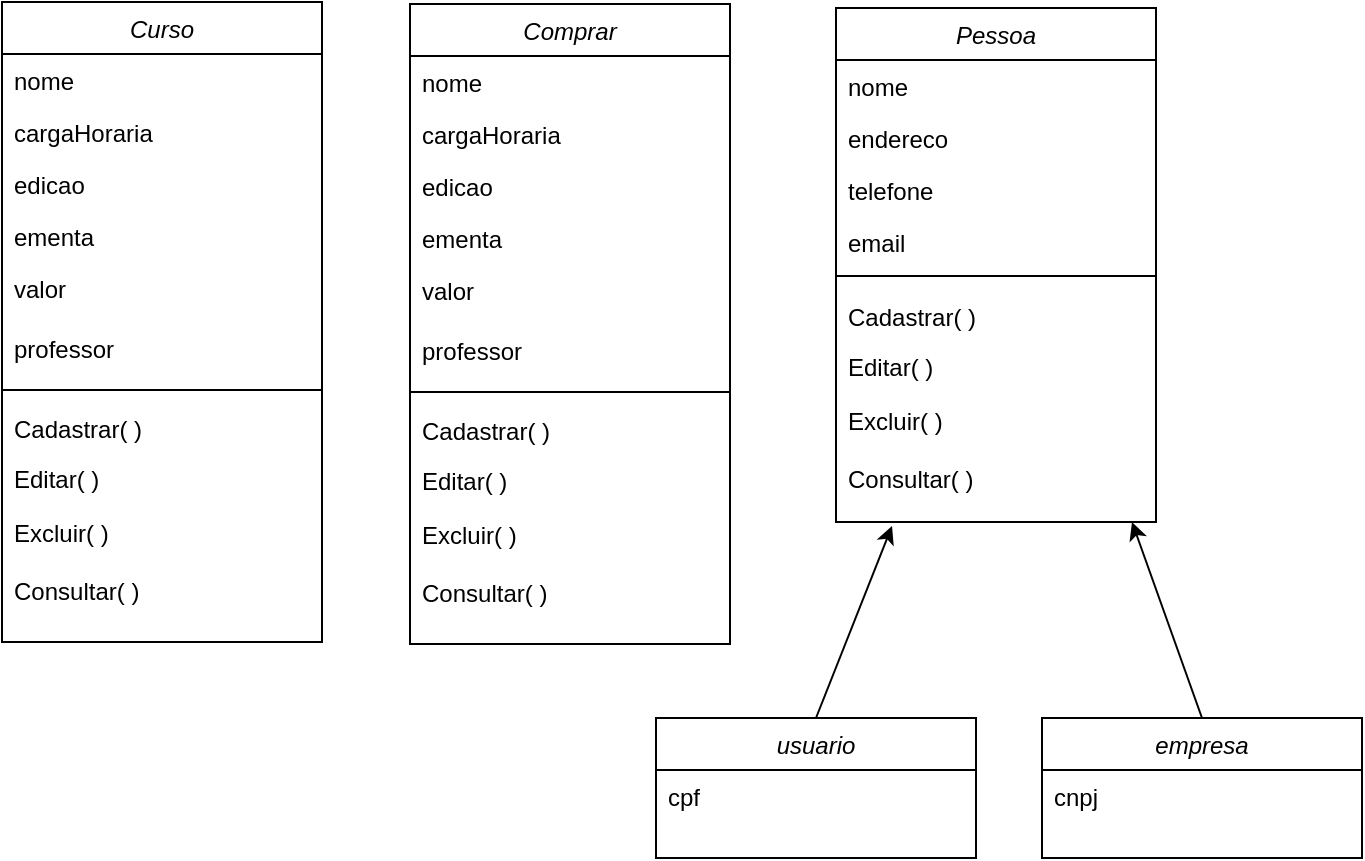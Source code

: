 <mxfile version="22.1.5" type="device">
  <diagram id="C5RBs43oDa-KdzZeNtuy" name="Page-1">
    <mxGraphModel dx="880" dy="446" grid="1" gridSize="10" guides="1" tooltips="1" connect="1" arrows="1" fold="1" page="1" pageScale="1" pageWidth="827" pageHeight="1169" math="0" shadow="0">
      <root>
        <mxCell id="WIyWlLk6GJQsqaUBKTNV-0" />
        <mxCell id="WIyWlLk6GJQsqaUBKTNV-1" parent="WIyWlLk6GJQsqaUBKTNV-0" />
        <mxCell id="zkfFHV4jXpPFQw0GAbJ--0" value="Curso" style="swimlane;fontStyle=2;align=center;verticalAlign=top;childLayout=stackLayout;horizontal=1;startSize=26;horizontalStack=0;resizeParent=1;resizeLast=0;collapsible=1;marginBottom=0;rounded=0;shadow=0;strokeWidth=1;" parent="WIyWlLk6GJQsqaUBKTNV-1" vertex="1">
          <mxGeometry x="135" y="60" width="160" height="320" as="geometry">
            <mxRectangle x="230" y="140" width="160" height="26" as="alternateBounds" />
          </mxGeometry>
        </mxCell>
        <mxCell id="zkfFHV4jXpPFQw0GAbJ--1" value="nome" style="text;align=left;verticalAlign=top;spacingLeft=4;spacingRight=4;overflow=hidden;rotatable=0;points=[[0,0.5],[1,0.5]];portConstraint=eastwest;" parent="zkfFHV4jXpPFQw0GAbJ--0" vertex="1">
          <mxGeometry y="26" width="160" height="26" as="geometry" />
        </mxCell>
        <mxCell id="zkfFHV4jXpPFQw0GAbJ--2" value="cargaHoraria" style="text;align=left;verticalAlign=top;spacingLeft=4;spacingRight=4;overflow=hidden;rotatable=0;points=[[0,0.5],[1,0.5]];portConstraint=eastwest;rounded=0;shadow=0;html=0;" parent="zkfFHV4jXpPFQw0GAbJ--0" vertex="1">
          <mxGeometry y="52" width="160" height="26" as="geometry" />
        </mxCell>
        <mxCell id="zkfFHV4jXpPFQw0GAbJ--3" value="edicao" style="text;align=left;verticalAlign=top;spacingLeft=4;spacingRight=4;overflow=hidden;rotatable=0;points=[[0,0.5],[1,0.5]];portConstraint=eastwest;rounded=0;shadow=0;html=0;" parent="zkfFHV4jXpPFQw0GAbJ--0" vertex="1">
          <mxGeometry y="78" width="160" height="26" as="geometry" />
        </mxCell>
        <mxCell id="zkfFHV4jXpPFQw0GAbJ--5" value="ementa" style="text;align=left;verticalAlign=top;spacingLeft=4;spacingRight=4;overflow=hidden;rotatable=0;points=[[0,0.5],[1,0.5]];portConstraint=eastwest;strokeWidth=0;" parent="zkfFHV4jXpPFQw0GAbJ--0" vertex="1">
          <mxGeometry y="104" width="160" height="26" as="geometry" />
        </mxCell>
        <mxCell id="z8nuAQCKOnmUVj4cNrMa-0" value="valor" style="text;align=left;verticalAlign=top;spacingLeft=4;spacingRight=4;overflow=hidden;rotatable=0;points=[[0,0.5],[1,0.5]];portConstraint=eastwest;strokeWidth=0;" vertex="1" parent="zkfFHV4jXpPFQw0GAbJ--0">
          <mxGeometry y="130" width="160" height="30" as="geometry" />
        </mxCell>
        <mxCell id="z8nuAQCKOnmUVj4cNrMa-1" value="professor" style="text;align=left;verticalAlign=top;spacingLeft=4;spacingRight=4;overflow=hidden;rotatable=0;points=[[0,0.5],[1,0.5]];portConstraint=eastwest;strokeWidth=1;" vertex="1" parent="zkfFHV4jXpPFQw0GAbJ--0">
          <mxGeometry y="160" width="160" height="30" as="geometry" />
        </mxCell>
        <mxCell id="z8nuAQCKOnmUVj4cNrMa-2" value="" style="line;html=1;strokeWidth=1;align=left;verticalAlign=middle;spacingTop=-1;spacingLeft=3;spacingRight=3;rotatable=0;labelPosition=right;points=[];portConstraint=eastwest;" vertex="1" parent="zkfFHV4jXpPFQw0GAbJ--0">
          <mxGeometry y="190" width="160" height="8" as="geometry" />
        </mxCell>
        <mxCell id="z8nuAQCKOnmUVj4cNrMa-3" value="Cadastrar( )" style="text;align=left;verticalAlign=top;spacingLeft=4;spacingRight=4;overflow=hidden;rotatable=0;points=[[0,0.5],[1,0.5]];portConstraint=eastwest;strokeWidth=1;" vertex="1" parent="WIyWlLk6GJQsqaUBKTNV-1">
          <mxGeometry x="135" y="260" width="160" height="30" as="geometry" />
        </mxCell>
        <mxCell id="z8nuAQCKOnmUVj4cNrMa-4" value="Editar( )" style="text;align=left;verticalAlign=top;spacingLeft=4;spacingRight=4;overflow=hidden;rotatable=0;points=[[0,0.5],[1,0.5]];portConstraint=eastwest;strokeWidth=1;" vertex="1" parent="WIyWlLk6GJQsqaUBKTNV-1">
          <mxGeometry x="135" y="285" width="160" height="30" as="geometry" />
        </mxCell>
        <mxCell id="z8nuAQCKOnmUVj4cNrMa-5" value="Excluir( )" style="text;align=left;verticalAlign=top;spacingLeft=4;spacingRight=4;overflow=hidden;rotatable=0;points=[[0,0.5],[1,0.5]];portConstraint=eastwest;strokeWidth=1;" vertex="1" parent="WIyWlLk6GJQsqaUBKTNV-1">
          <mxGeometry x="135" y="312" width="160" height="30" as="geometry" />
        </mxCell>
        <mxCell id="z8nuAQCKOnmUVj4cNrMa-6" value="Consultar( )" style="text;align=left;verticalAlign=top;spacingLeft=4;spacingRight=4;overflow=hidden;rotatable=0;points=[[0,0.5],[1,0.5]];portConstraint=eastwest;strokeWidth=1;" vertex="1" parent="WIyWlLk6GJQsqaUBKTNV-1">
          <mxGeometry x="135" y="341" width="160" height="30" as="geometry" />
        </mxCell>
        <mxCell id="z8nuAQCKOnmUVj4cNrMa-8" value="Comprar" style="swimlane;fontStyle=2;align=center;verticalAlign=top;childLayout=stackLayout;horizontal=1;startSize=26;horizontalStack=0;resizeParent=1;resizeLast=0;collapsible=1;marginBottom=0;rounded=0;shadow=0;strokeWidth=1;" vertex="1" parent="WIyWlLk6GJQsqaUBKTNV-1">
          <mxGeometry x="339" y="61" width="160" height="320" as="geometry">
            <mxRectangle x="230" y="140" width="160" height="26" as="alternateBounds" />
          </mxGeometry>
        </mxCell>
        <mxCell id="z8nuAQCKOnmUVj4cNrMa-9" value="nome" style="text;align=left;verticalAlign=top;spacingLeft=4;spacingRight=4;overflow=hidden;rotatable=0;points=[[0,0.5],[1,0.5]];portConstraint=eastwest;" vertex="1" parent="z8nuAQCKOnmUVj4cNrMa-8">
          <mxGeometry y="26" width="160" height="26" as="geometry" />
        </mxCell>
        <mxCell id="z8nuAQCKOnmUVj4cNrMa-10" value="cargaHoraria" style="text;align=left;verticalAlign=top;spacingLeft=4;spacingRight=4;overflow=hidden;rotatable=0;points=[[0,0.5],[1,0.5]];portConstraint=eastwest;rounded=0;shadow=0;html=0;" vertex="1" parent="z8nuAQCKOnmUVj4cNrMa-8">
          <mxGeometry y="52" width="160" height="26" as="geometry" />
        </mxCell>
        <mxCell id="z8nuAQCKOnmUVj4cNrMa-11" value="edicao" style="text;align=left;verticalAlign=top;spacingLeft=4;spacingRight=4;overflow=hidden;rotatable=0;points=[[0,0.5],[1,0.5]];portConstraint=eastwest;rounded=0;shadow=0;html=0;" vertex="1" parent="z8nuAQCKOnmUVj4cNrMa-8">
          <mxGeometry y="78" width="160" height="26" as="geometry" />
        </mxCell>
        <mxCell id="z8nuAQCKOnmUVj4cNrMa-12" value="ementa" style="text;align=left;verticalAlign=top;spacingLeft=4;spacingRight=4;overflow=hidden;rotatable=0;points=[[0,0.5],[1,0.5]];portConstraint=eastwest;strokeWidth=0;" vertex="1" parent="z8nuAQCKOnmUVj4cNrMa-8">
          <mxGeometry y="104" width="160" height="26" as="geometry" />
        </mxCell>
        <mxCell id="z8nuAQCKOnmUVj4cNrMa-13" value="valor" style="text;align=left;verticalAlign=top;spacingLeft=4;spacingRight=4;overflow=hidden;rotatable=0;points=[[0,0.5],[1,0.5]];portConstraint=eastwest;strokeWidth=0;" vertex="1" parent="z8nuAQCKOnmUVj4cNrMa-8">
          <mxGeometry y="130" width="160" height="30" as="geometry" />
        </mxCell>
        <mxCell id="z8nuAQCKOnmUVj4cNrMa-14" value="professor" style="text;align=left;verticalAlign=top;spacingLeft=4;spacingRight=4;overflow=hidden;rotatable=0;points=[[0,0.5],[1,0.5]];portConstraint=eastwest;strokeWidth=1;" vertex="1" parent="z8nuAQCKOnmUVj4cNrMa-8">
          <mxGeometry y="160" width="160" height="30" as="geometry" />
        </mxCell>
        <mxCell id="z8nuAQCKOnmUVj4cNrMa-15" value="" style="line;html=1;strokeWidth=1;align=left;verticalAlign=middle;spacingTop=-1;spacingLeft=3;spacingRight=3;rotatable=0;labelPosition=right;points=[];portConstraint=eastwest;" vertex="1" parent="z8nuAQCKOnmUVj4cNrMa-8">
          <mxGeometry y="190" width="160" height="8" as="geometry" />
        </mxCell>
        <mxCell id="z8nuAQCKOnmUVj4cNrMa-16" value="Cadastrar( )" style="text;align=left;verticalAlign=top;spacingLeft=4;spacingRight=4;overflow=hidden;rotatable=0;points=[[0,0.5],[1,0.5]];portConstraint=eastwest;strokeWidth=1;" vertex="1" parent="WIyWlLk6GJQsqaUBKTNV-1">
          <mxGeometry x="339" y="261" width="160" height="30" as="geometry" />
        </mxCell>
        <mxCell id="z8nuAQCKOnmUVj4cNrMa-17" value="Editar( )" style="text;align=left;verticalAlign=top;spacingLeft=4;spacingRight=4;overflow=hidden;rotatable=0;points=[[0,0.5],[1,0.5]];portConstraint=eastwest;strokeWidth=1;" vertex="1" parent="WIyWlLk6GJQsqaUBKTNV-1">
          <mxGeometry x="339" y="286" width="160" height="30" as="geometry" />
        </mxCell>
        <mxCell id="z8nuAQCKOnmUVj4cNrMa-18" value="Excluir( )" style="text;align=left;verticalAlign=top;spacingLeft=4;spacingRight=4;overflow=hidden;rotatable=0;points=[[0,0.5],[1,0.5]];portConstraint=eastwest;strokeWidth=1;" vertex="1" parent="WIyWlLk6GJQsqaUBKTNV-1">
          <mxGeometry x="339" y="313" width="160" height="30" as="geometry" />
        </mxCell>
        <mxCell id="z8nuAQCKOnmUVj4cNrMa-19" value="Consultar( )" style="text;align=left;verticalAlign=top;spacingLeft=4;spacingRight=4;overflow=hidden;rotatable=0;points=[[0,0.5],[1,0.5]];portConstraint=eastwest;strokeWidth=1;" vertex="1" parent="WIyWlLk6GJQsqaUBKTNV-1">
          <mxGeometry x="339" y="342" width="160" height="30" as="geometry" />
        </mxCell>
        <mxCell id="z8nuAQCKOnmUVj4cNrMa-20" value="Pessoa" style="swimlane;fontStyle=2;align=center;verticalAlign=top;childLayout=stackLayout;horizontal=1;startSize=26;horizontalStack=0;resizeParent=1;resizeLast=0;collapsible=1;marginBottom=0;rounded=0;shadow=0;strokeWidth=1;" vertex="1" parent="WIyWlLk6GJQsqaUBKTNV-1">
          <mxGeometry x="552" y="63" width="160" height="257" as="geometry">
            <mxRectangle x="230" y="140" width="160" height="26" as="alternateBounds" />
          </mxGeometry>
        </mxCell>
        <mxCell id="z8nuAQCKOnmUVj4cNrMa-21" value="nome" style="text;align=left;verticalAlign=top;spacingLeft=4;spacingRight=4;overflow=hidden;rotatable=0;points=[[0,0.5],[1,0.5]];portConstraint=eastwest;" vertex="1" parent="z8nuAQCKOnmUVj4cNrMa-20">
          <mxGeometry y="26" width="160" height="26" as="geometry" />
        </mxCell>
        <mxCell id="z8nuAQCKOnmUVj4cNrMa-22" value="endereco" style="text;align=left;verticalAlign=top;spacingLeft=4;spacingRight=4;overflow=hidden;rotatable=0;points=[[0,0.5],[1,0.5]];portConstraint=eastwest;rounded=0;shadow=0;html=0;" vertex="1" parent="z8nuAQCKOnmUVj4cNrMa-20">
          <mxGeometry y="52" width="160" height="26" as="geometry" />
        </mxCell>
        <mxCell id="z8nuAQCKOnmUVj4cNrMa-23" value="telefone" style="text;align=left;verticalAlign=top;spacingLeft=4;spacingRight=4;overflow=hidden;rotatable=0;points=[[0,0.5],[1,0.5]];portConstraint=eastwest;rounded=0;shadow=0;html=0;" vertex="1" parent="z8nuAQCKOnmUVj4cNrMa-20">
          <mxGeometry y="78" width="160" height="26" as="geometry" />
        </mxCell>
        <mxCell id="z8nuAQCKOnmUVj4cNrMa-24" value="email" style="text;align=left;verticalAlign=top;spacingLeft=4;spacingRight=4;overflow=hidden;rotatable=0;points=[[0,0.5],[1,0.5]];portConstraint=eastwest;strokeWidth=0;" vertex="1" parent="z8nuAQCKOnmUVj4cNrMa-20">
          <mxGeometry y="104" width="160" height="26" as="geometry" />
        </mxCell>
        <mxCell id="z8nuAQCKOnmUVj4cNrMa-27" value="" style="line;html=1;strokeWidth=1;align=left;verticalAlign=middle;spacingTop=-1;spacingLeft=3;spacingRight=3;rotatable=0;labelPosition=right;points=[];portConstraint=eastwest;" vertex="1" parent="z8nuAQCKOnmUVj4cNrMa-20">
          <mxGeometry y="130" width="160" height="8" as="geometry" />
        </mxCell>
        <mxCell id="z8nuAQCKOnmUVj4cNrMa-28" value="Cadastrar( )" style="text;align=left;verticalAlign=top;spacingLeft=4;spacingRight=4;overflow=hidden;rotatable=0;points=[[0,0.5],[1,0.5]];portConstraint=eastwest;strokeWidth=1;" vertex="1" parent="WIyWlLk6GJQsqaUBKTNV-1">
          <mxGeometry x="552" y="204" width="160" height="30" as="geometry" />
        </mxCell>
        <mxCell id="z8nuAQCKOnmUVj4cNrMa-29" value="Editar( )" style="text;align=left;verticalAlign=top;spacingLeft=4;spacingRight=4;overflow=hidden;rotatable=0;points=[[0,0.5],[1,0.5]];portConstraint=eastwest;strokeWidth=1;" vertex="1" parent="WIyWlLk6GJQsqaUBKTNV-1">
          <mxGeometry x="552" y="229" width="160" height="30" as="geometry" />
        </mxCell>
        <mxCell id="z8nuAQCKOnmUVj4cNrMa-30" value="Excluir( )" style="text;align=left;verticalAlign=top;spacingLeft=4;spacingRight=4;overflow=hidden;rotatable=0;points=[[0,0.5],[1,0.5]];portConstraint=eastwest;strokeWidth=1;" vertex="1" parent="WIyWlLk6GJQsqaUBKTNV-1">
          <mxGeometry x="552" y="256" width="160" height="30" as="geometry" />
        </mxCell>
        <mxCell id="z8nuAQCKOnmUVj4cNrMa-31" value="Consultar( )" style="text;align=left;verticalAlign=top;spacingLeft=4;spacingRight=4;overflow=hidden;rotatable=0;points=[[0,0.5],[1,0.5]];portConstraint=eastwest;strokeWidth=1;" vertex="1" parent="WIyWlLk6GJQsqaUBKTNV-1">
          <mxGeometry x="552" y="285" width="160" height="30" as="geometry" />
        </mxCell>
        <mxCell id="z8nuAQCKOnmUVj4cNrMa-32" value="empresa" style="swimlane;fontStyle=2;align=center;verticalAlign=top;childLayout=stackLayout;horizontal=1;startSize=26;horizontalStack=0;resizeParent=1;resizeLast=0;collapsible=1;marginBottom=0;rounded=0;shadow=0;strokeWidth=1;" vertex="1" parent="WIyWlLk6GJQsqaUBKTNV-1">
          <mxGeometry x="655" y="418" width="160" height="70" as="geometry">
            <mxRectangle x="230" y="140" width="160" height="26" as="alternateBounds" />
          </mxGeometry>
        </mxCell>
        <mxCell id="z8nuAQCKOnmUVj4cNrMa-33" value="cnpj" style="text;align=left;verticalAlign=top;spacingLeft=4;spacingRight=4;overflow=hidden;rotatable=0;points=[[0,0.5],[1,0.5]];portConstraint=eastwest;" vertex="1" parent="z8nuAQCKOnmUVj4cNrMa-32">
          <mxGeometry y="26" width="160" height="26" as="geometry" />
        </mxCell>
        <mxCell id="z8nuAQCKOnmUVj4cNrMa-44" value="" style="endArrow=classic;html=1;rounded=0;exitX=0.5;exitY=0;exitDx=0;exitDy=0;" edge="1" parent="WIyWlLk6GJQsqaUBKTNV-1" source="z8nuAQCKOnmUVj4cNrMa-32">
          <mxGeometry width="50" height="50" relative="1" as="geometry">
            <mxPoint x="660" y="366" as="sourcePoint" />
            <mxPoint x="700" y="320" as="targetPoint" />
          </mxGeometry>
        </mxCell>
        <mxCell id="z8nuAQCKOnmUVj4cNrMa-46" value="usuario" style="swimlane;fontStyle=2;align=center;verticalAlign=top;childLayout=stackLayout;horizontal=1;startSize=26;horizontalStack=0;resizeParent=1;resizeLast=0;collapsible=1;marginBottom=0;rounded=0;shadow=0;strokeWidth=1;" vertex="1" parent="WIyWlLk6GJQsqaUBKTNV-1">
          <mxGeometry x="462" y="418" width="160" height="70" as="geometry">
            <mxRectangle x="230" y="140" width="160" height="26" as="alternateBounds" />
          </mxGeometry>
        </mxCell>
        <mxCell id="z8nuAQCKOnmUVj4cNrMa-47" value="cpf" style="text;align=left;verticalAlign=top;spacingLeft=4;spacingRight=4;overflow=hidden;rotatable=0;points=[[0,0.5],[1,0.5]];portConstraint=eastwest;" vertex="1" parent="z8nuAQCKOnmUVj4cNrMa-46">
          <mxGeometry y="26" width="160" height="26" as="geometry" />
        </mxCell>
        <mxCell id="z8nuAQCKOnmUVj4cNrMa-48" value="" style="endArrow=classic;html=1;rounded=0;exitX=0.5;exitY=0;exitDx=0;exitDy=0;entryX=0.175;entryY=1.233;entryDx=0;entryDy=0;entryPerimeter=0;" edge="1" parent="WIyWlLk6GJQsqaUBKTNV-1" source="z8nuAQCKOnmUVj4cNrMa-46" target="z8nuAQCKOnmUVj4cNrMa-31">
          <mxGeometry width="50" height="50" relative="1" as="geometry">
            <mxPoint x="615" y="352" as="sourcePoint" />
            <mxPoint x="557" y="322" as="targetPoint" />
          </mxGeometry>
        </mxCell>
      </root>
    </mxGraphModel>
  </diagram>
</mxfile>
